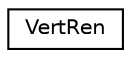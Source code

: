digraph G
{
  edge [fontname="Helvetica",fontsize="10",labelfontname="Helvetica",labelfontsize="10"];
  node [fontname="Helvetica",fontsize="10",shape=record];
  rankdir=LR;
  Node1 [label="VertRen",height=0.2,width=0.4,color="black", fillcolor="white", style="filled",URL="$db/dcb/structVertRen.html"];
}
